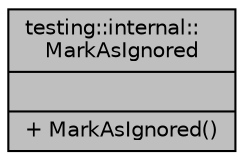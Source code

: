 digraph "testing::internal::MarkAsIgnored"
{
 // LATEX_PDF_SIZE
  bgcolor="transparent";
  edge [fontname="Helvetica",fontsize="10",labelfontname="Helvetica",labelfontsize="10"];
  node [fontname="Helvetica",fontsize="10",shape=record];
  Node1 [label="{testing::internal::\lMarkAsIgnored\n||+ MarkAsIgnored()\l}",height=0.2,width=0.4,color="black", fillcolor="grey75", style="filled", fontcolor="black",tooltip=" "];
}
